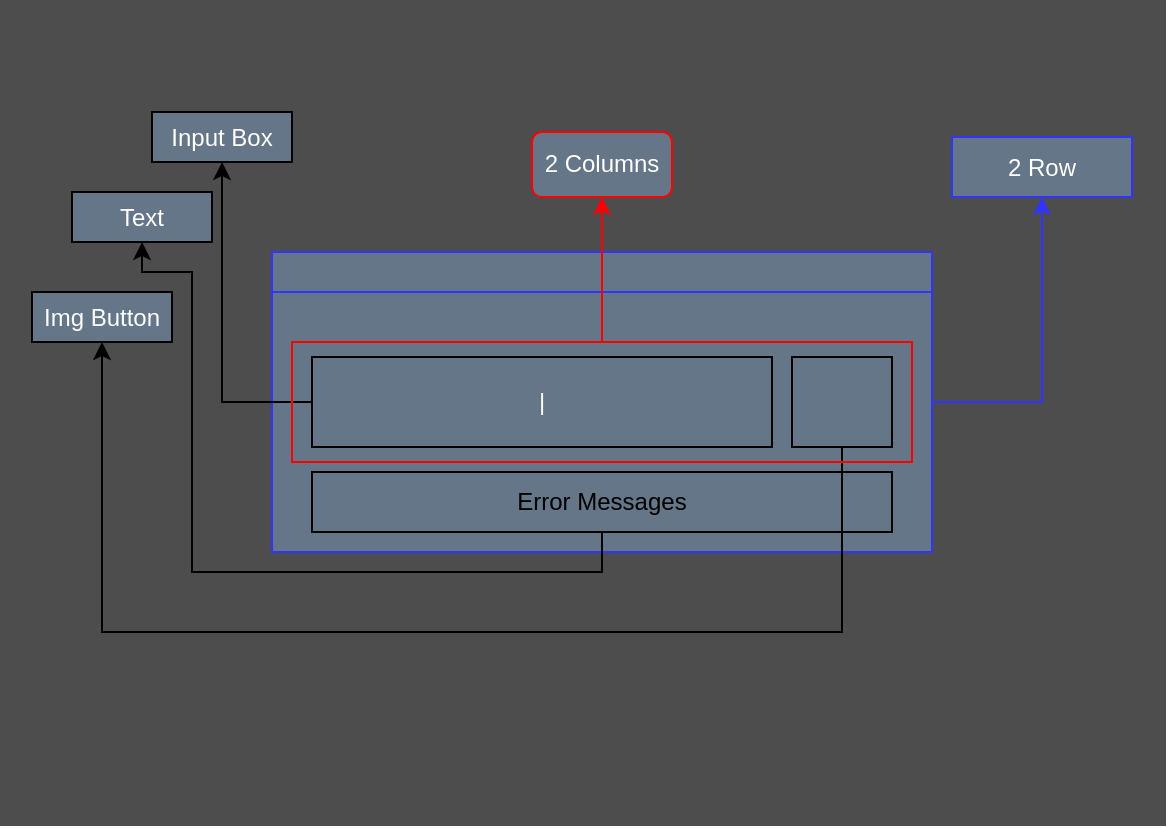 <mxfile scale="1" border="0" version="19.0.2" type="device"><diagram id="NiV-JUjCCAkLW04YdlEr" name="Página-1"><mxGraphModel dx="688" dy="424" grid="0" gridSize="10" guides="1" tooltips="1" connect="1" arrows="1" fold="1" page="1" pageScale="1" pageWidth="583" pageHeight="413" math="0" shadow="0"><root><mxCell id="0"/><mxCell id="1" parent="0"/><mxCell id="GhwpflMldPUhktJNGP5E-33" value="" style="rounded=0;whiteSpace=wrap;html=1;strokeColor=none;fillColor=#4D4D4D;" vertex="1" parent="1"><mxGeometry width="583" height="413" as="geometry"/></mxCell><mxCell id="GhwpflMldPUhktJNGP5E-30" style="edgeStyle=orthogonalEdgeStyle;rounded=0;orthogonalLoop=1;jettySize=auto;html=1;exitX=1;exitY=0.5;exitDx=0;exitDy=0;entryX=0.5;entryY=1;entryDx=0;entryDy=0;strokeColor=#3333FF;fillColor=#647687;" edge="1" parent="1" source="GhwpflMldPUhktJNGP5E-1" target="GhwpflMldPUhktJNGP5E-13"><mxGeometry relative="1" as="geometry"/></mxCell><mxCell id="GhwpflMldPUhktJNGP5E-1" value="" style="rounded=0;whiteSpace=wrap;html=1;strokeColor=#3333FF;fillColor=#647687;fontColor=#ffffff;" vertex="1" parent="1"><mxGeometry x="136" y="126" width="330" height="150" as="geometry"/></mxCell><mxCell id="GhwpflMldPUhktJNGP5E-7" value="" style="rounded=0;whiteSpace=wrap;html=1;strokeColor=#3333FF;fillColor=#647687;fontColor=#ffffff;" vertex="1" parent="1"><mxGeometry x="136" y="126" width="330" height="20" as="geometry"/></mxCell><mxCell id="GhwpflMldPUhktJNGP5E-18" value="" style="edgeStyle=orthogonalEdgeStyle;rounded=0;orthogonalLoop=1;jettySize=auto;html=1;fillColor=#647687;strokeColor=#000000;" edge="1" parent="1" source="GhwpflMldPUhktJNGP5E-8" target="GhwpflMldPUhktJNGP5E-17"><mxGeometry relative="1" as="geometry"/></mxCell><mxCell id="GhwpflMldPUhktJNGP5E-8" value="|" style="rounded=0;whiteSpace=wrap;html=1;fillColor=#647687;fontColor=#ffffff;strokeColor=#000000;" vertex="1" parent="1"><mxGeometry x="156" y="178.5" width="230" height="45" as="geometry"/></mxCell><mxCell id="GhwpflMldPUhktJNGP5E-25" style="edgeStyle=orthogonalEdgeStyle;rounded=0;orthogonalLoop=1;jettySize=auto;html=1;exitX=0.5;exitY=1;exitDx=0;exitDy=0;entryX=0.5;entryY=1;entryDx=0;entryDy=0;fillColor=#647687;strokeColor=#000000;" edge="1" parent="1" source="GhwpflMldPUhktJNGP5E-9" target="GhwpflMldPUhktJNGP5E-22"><mxGeometry relative="1" as="geometry"><Array as="points"><mxPoint x="301" y="286"/><mxPoint x="96" y="286"/><mxPoint x="96" y="136"/><mxPoint x="71" y="136"/></Array></mxGeometry></mxCell><mxCell id="GhwpflMldPUhktJNGP5E-9" value="&lt;div style=&quot;text-align: justify;&quot;&gt;&lt;span style=&quot;background-color: initial;&quot;&gt;Error Messages&lt;/span&gt;&lt;/div&gt;" style="text;html=1;strokeColor=default;fillColor=none;align=center;verticalAlign=middle;whiteSpace=wrap;rounded=0;" vertex="1" parent="1"><mxGeometry x="156" y="236" width="290" height="30" as="geometry"/></mxCell><mxCell id="GhwpflMldPUhktJNGP5E-26" style="edgeStyle=orthogonalEdgeStyle;rounded=0;orthogonalLoop=1;jettySize=auto;html=1;exitX=0.5;exitY=1;exitDx=0;exitDy=0;entryX=0.5;entryY=1;entryDx=0;entryDy=0;fillColor=#647687;strokeColor=#000000;" edge="1" parent="1" source="GhwpflMldPUhktJNGP5E-10" target="GhwpflMldPUhktJNGP5E-20"><mxGeometry relative="1" as="geometry"><Array as="points"><mxPoint x="421" y="316"/><mxPoint x="51" y="316"/></Array></mxGeometry></mxCell><mxCell id="GhwpflMldPUhktJNGP5E-10" value="" style="rounded=0;whiteSpace=wrap;html=1;fillColor=#647687;fontColor=#ffffff;strokeColor=#000000;" vertex="1" parent="1"><mxGeometry x="396" y="178.5" width="50" height="45" as="geometry"/></mxCell><mxCell id="GhwpflMldPUhktJNGP5E-13" value="2 Row" style="whiteSpace=wrap;html=1;rounded=0;fillColor=#647687;fontColor=#ffffff;strokeColor=#3333FF;" vertex="1" parent="1"><mxGeometry x="476" y="68.5" width="90" height="30" as="geometry"/></mxCell><mxCell id="GhwpflMldPUhktJNGP5E-17" value="Input Box" style="whiteSpace=wrap;html=1;rounded=0;fillColor=#647687;fontColor=#ffffff;strokeColor=#000000;" vertex="1" parent="1"><mxGeometry x="76" y="56" width="70" height="25" as="geometry"/></mxCell><mxCell id="GhwpflMldPUhktJNGP5E-20" value="Img Button" style="whiteSpace=wrap;html=1;rounded=0;fillColor=#647687;fontColor=#ffffff;strokeColor=#000000;" vertex="1" parent="1"><mxGeometry x="16" y="146" width="70" height="25" as="geometry"/></mxCell><mxCell id="GhwpflMldPUhktJNGP5E-22" value="Text" style="whiteSpace=wrap;html=1;fillColor=#647687;fontColor=#ffffff;strokeColor=#000000;" vertex="1" parent="1"><mxGeometry x="36" y="96" width="70" height="25" as="geometry"/></mxCell><mxCell id="GhwpflMldPUhktJNGP5E-31" style="edgeStyle=orthogonalEdgeStyle;rounded=0;orthogonalLoop=1;jettySize=auto;html=1;exitX=0.5;exitY=0;exitDx=0;exitDy=0;strokeColor=#FF0000;entryX=0.5;entryY=1;entryDx=0;entryDy=0;fillColor=#647687;" edge="1" parent="1" source="GhwpflMldPUhktJNGP5E-28" target="GhwpflMldPUhktJNGP5E-32"><mxGeometry relative="1" as="geometry"><mxPoint x="301" y="96" as="targetPoint"/></mxGeometry></mxCell><mxCell id="GhwpflMldPUhktJNGP5E-28" value="" style="rounded=0;whiteSpace=wrap;html=1;fillColor=none;strokeColor=#FF0000;" vertex="1" parent="1"><mxGeometry x="146" y="171" width="310" height="60" as="geometry"/></mxCell><mxCell id="GhwpflMldPUhktJNGP5E-32" value="2 Columns" style="rounded=1;whiteSpace=wrap;html=1;strokeColor=#FF0000;fillColor=#647687;fontColor=#ffffff;" vertex="1" parent="1"><mxGeometry x="266" y="66" width="70" height="32.5" as="geometry"/></mxCell></root></mxGraphModel></diagram></mxfile>